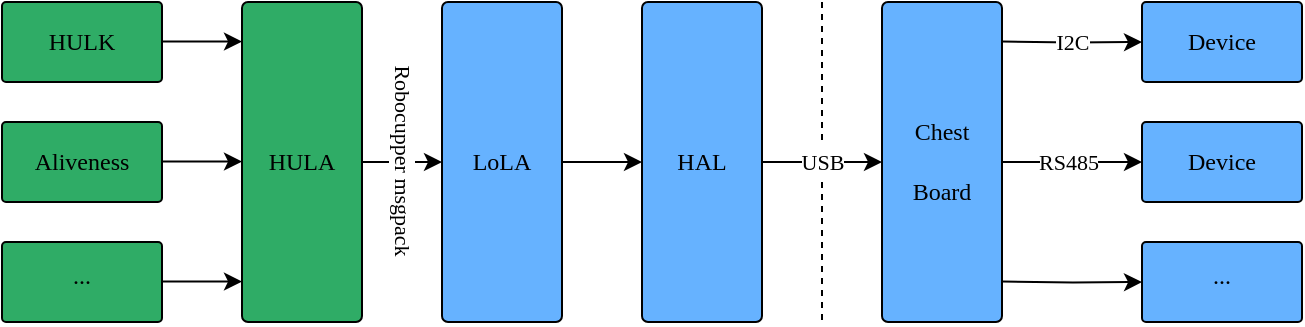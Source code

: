 <mxfile version="26.0.4">
  <diagram name="Page-1" id="kG0SZPOO1Mh3O8xweOjX">
    <mxGraphModel dx="887" dy="432" grid="1" gridSize="10" guides="1" tooltips="1" connect="1" arrows="1" fold="1" page="1" pageScale="1" pageWidth="850" pageHeight="1100" math="0" shadow="0">
      <root>
        <mxCell id="0" />
        <mxCell id="1" parent="0" />
        <mxCell id="Hvr2GWcJEUgWMbibi7ig-9" value="" style="edgeStyle=orthogonalEdgeStyle;rounded=0;orthogonalLoop=1;jettySize=auto;html=1;" edge="1" parent="1" source="Hvr2GWcJEUgWMbibi7ig-2" target="Hvr2GWcJEUgWMbibi7ig-3">
          <mxGeometry relative="1" as="geometry" />
        </mxCell>
        <mxCell id="Hvr2GWcJEUgWMbibi7ig-2" value="&lt;div style=&quot;padding-left: 0px;&quot; align=&quot;center&quot;&gt;&lt;br&gt;&lt;/div&gt;&lt;div style=&quot;padding-left: 0px;&quot; align=&quot;center&quot;&gt;&lt;br&gt;&lt;/div&gt;&lt;div style=&quot;padding-left: 0px;&quot; align=&quot;center&quot;&gt;&lt;br&gt;&lt;/div&gt;&lt;div style=&quot;padding-left: 0px;&quot; align=&quot;center&quot;&gt;&lt;br&gt;&lt;/div&gt;&lt;div style=&quot;padding-left: 0px; line-height: 250%;&quot; align=&quot;center&quot;&gt;LoLA&lt;/div&gt;" style="rounded=1;whiteSpace=wrap;html=1;align=center;verticalAlign=top;arcSize=5;fontFamily=Fira Code;fontSource=https%3A%2F%2Ffonts.googleapis.com%2Fcss%3Ffamily%3DFira%2BCode;fillColor=#66B2FF;glass=0;shadow=0;" vertex="1" parent="1">
          <mxGeometry x="310" y="160" width="60" height="160" as="geometry" />
        </mxCell>
        <mxCell id="Hvr2GWcJEUgWMbibi7ig-8" value="" style="edgeStyle=orthogonalEdgeStyle;rounded=0;orthogonalLoop=1;jettySize=auto;html=1;" edge="1" parent="1" source="Hvr2GWcJEUgWMbibi7ig-3" target="Hvr2GWcJEUgWMbibi7ig-4">
          <mxGeometry relative="1" as="geometry" />
        </mxCell>
        <mxCell id="Hvr2GWcJEUgWMbibi7ig-15" value="&lt;font data-font-src=&quot;https://fonts.googleapis.com/css?family=Fira+Code&quot; face=&quot;Fira Code&quot;&gt;USB&lt;br&gt;&lt;/font&gt;" style="edgeLabel;html=1;align=center;verticalAlign=middle;resizable=0;points=[];" vertex="1" connectable="0" parent="Hvr2GWcJEUgWMbibi7ig-8">
          <mxGeometry x="-0.311" y="2" relative="1" as="geometry">
            <mxPoint x="9" y="2" as="offset" />
          </mxGeometry>
        </mxCell>
        <mxCell id="Hvr2GWcJEUgWMbibi7ig-3" value="&lt;div style=&quot;padding-left: 0px;&quot; align=&quot;center&quot;&gt;&lt;br&gt;&lt;/div&gt;&lt;div style=&quot;padding-left: 0px;&quot; align=&quot;center&quot;&gt;&lt;br&gt;&lt;/div&gt;&lt;div style=&quot;padding-left: 0px;&quot; align=&quot;center&quot;&gt;&lt;br&gt;&lt;/div&gt;&lt;div style=&quot;padding-left: 0px;&quot; align=&quot;center&quot;&gt;&lt;br&gt;&lt;/div&gt;&lt;div style=&quot;padding-left: 0px; line-height: 250%;&quot; align=&quot;center&quot;&gt;HAL&lt;br&gt;&lt;/div&gt;" style="rounded=1;whiteSpace=wrap;html=1;align=center;verticalAlign=top;arcSize=5;fontFamily=Fira Code;fontSource=https%3A%2F%2Ffonts.googleapis.com%2Fcss%3Ffamily%3DFira%2BCode;fillColor=#66B2FF;glass=0;shadow=0;" vertex="1" parent="1">
          <mxGeometry x="410" y="160" width="60" height="160" as="geometry" />
        </mxCell>
        <mxCell id="Hvr2GWcJEUgWMbibi7ig-10" value="" style="edgeStyle=orthogonalEdgeStyle;rounded=0;orthogonalLoop=1;jettySize=auto;html=1;entryX=0;entryY=0.5;entryDx=0;entryDy=0;" edge="1" parent="1" source="Hvr2GWcJEUgWMbibi7ig-4" target="Hvr2GWcJEUgWMbibi7ig-6">
          <mxGeometry relative="1" as="geometry">
            <mxPoint x="650" y="240" as="targetPoint" />
          </mxGeometry>
        </mxCell>
        <mxCell id="Hvr2GWcJEUgWMbibi7ig-23" value="&lt;font data-font-src=&quot;https://fonts.googleapis.com/css?family=Fira+Code&quot; face=&quot;Fira Code&quot;&gt;RS485&lt;/font&gt;" style="edgeLabel;html=1;align=center;verticalAlign=middle;resizable=0;points=[];" vertex="1" connectable="0" parent="Hvr2GWcJEUgWMbibi7ig-10">
          <mxGeometry x="-0.062" relative="1" as="geometry">
            <mxPoint as="offset" />
          </mxGeometry>
        </mxCell>
        <mxCell id="Hvr2GWcJEUgWMbibi7ig-4" value="&lt;div style=&quot;padding-left: 0px;&quot; align=&quot;center&quot;&gt;&lt;br&gt;&lt;/div&gt;&lt;div style=&quot;padding-left: 0px;&quot; align=&quot;center&quot;&gt;&lt;br&gt;&lt;/div&gt;&lt;div style=&quot;padding-left: 0px;&quot; align=&quot;center&quot;&gt;&lt;br&gt;&lt;/div&gt;&lt;div style=&quot;padding-left: 0px; line-height: 250%;&quot; align=&quot;center&quot;&gt;Chest Board&lt;br&gt;&lt;/div&gt;" style="rounded=1;whiteSpace=wrap;html=1;align=center;verticalAlign=top;arcSize=5;fontFamily=Fira Code;fontSource=https%3A%2F%2Ffonts.googleapis.com%2Fcss%3Ffamily%3DFira%2BCode;fillColor=#66B2FF;glass=0;shadow=0;" vertex="1" parent="1">
          <mxGeometry x="530" y="160" width="60" height="160" as="geometry" />
        </mxCell>
        <mxCell id="Hvr2GWcJEUgWMbibi7ig-5" value="&lt;div style=&quot;line-height: 220%;&quot;&gt;Device&lt;br&gt;&lt;/div&gt;" style="rounded=1;whiteSpace=wrap;html=1;align=center;verticalAlign=top;arcSize=5;fontFamily=Fira Code;fontSource=https%3A%2F%2Ffonts.googleapis.com%2Fcss%3Ffamily%3DFira%2BCode;fillColor=#66B2FF;glass=0;shadow=0;" vertex="1" parent="1">
          <mxGeometry x="660" y="160" width="80" height="40" as="geometry" />
        </mxCell>
        <mxCell id="Hvr2GWcJEUgWMbibi7ig-6" value="&lt;div style=&quot;line-height: 220%;&quot;&gt;Device&lt;br&gt;&lt;/div&gt;" style="rounded=1;whiteSpace=wrap;html=1;align=center;verticalAlign=top;arcSize=5;fontFamily=Fira Code;fontSource=https%3A%2F%2Ffonts.googleapis.com%2Fcss%3Ffamily%3DFira%2BCode;fillColor=#66B2FF;glass=0;shadow=0;" vertex="1" parent="1">
          <mxGeometry x="660" y="220" width="80" height="40" as="geometry" />
        </mxCell>
        <mxCell id="Hvr2GWcJEUgWMbibi7ig-7" value="&lt;div style=&quot;line-height: 170%;&quot;&gt;...&lt;br&gt;&lt;/div&gt;" style="rounded=1;whiteSpace=wrap;html=1;align=center;verticalAlign=top;arcSize=5;fontFamily=Fira Code;fontSource=https%3A%2F%2Ffonts.googleapis.com%2Fcss%3Ffamily%3DFira%2BCode;fillColor=#66B2FF;glass=0;shadow=0;" vertex="1" parent="1">
          <mxGeometry x="660" y="280" width="80" height="40" as="geometry" />
        </mxCell>
        <mxCell id="Hvr2GWcJEUgWMbibi7ig-11" value="" style="edgeStyle=orthogonalEdgeStyle;rounded=0;orthogonalLoop=1;jettySize=auto;html=1;" edge="1" parent="1">
          <mxGeometry relative="1" as="geometry">
            <mxPoint x="590" y="299.75" as="sourcePoint" />
            <mxPoint x="660" y="300" as="targetPoint" />
          </mxGeometry>
        </mxCell>
        <mxCell id="Hvr2GWcJEUgWMbibi7ig-12" value="" style="edgeStyle=orthogonalEdgeStyle;rounded=0;orthogonalLoop=1;jettySize=auto;html=1;" edge="1" parent="1">
          <mxGeometry relative="1" as="geometry">
            <mxPoint x="590" y="179.75" as="sourcePoint" />
            <mxPoint x="660" y="180" as="targetPoint" />
          </mxGeometry>
        </mxCell>
        <mxCell id="Hvr2GWcJEUgWMbibi7ig-22" value="&lt;font data-font-src=&quot;https://fonts.googleapis.com/css?family=Fira+Code&quot; face=&quot;Fira Code&quot;&gt;I2C&lt;/font&gt;" style="edgeLabel;html=1;align=center;verticalAlign=middle;resizable=0;points=[];" vertex="1" connectable="0" parent="Hvr2GWcJEUgWMbibi7ig-12">
          <mxGeometry x="-0.075" relative="1" as="geometry">
            <mxPoint x="2" y="-1" as="offset" />
          </mxGeometry>
        </mxCell>
        <mxCell id="Hvr2GWcJEUgWMbibi7ig-17" value="" style="edgeStyle=none;orthogonalLoop=1;jettySize=auto;html=1;rounded=0;strokeColor=default;dashed=1;endArrow=none;endFill=0;" edge="1" parent="1">
          <mxGeometry width="80" relative="1" as="geometry">
            <mxPoint x="500" y="160" as="sourcePoint" />
            <mxPoint x="500" y="230" as="targetPoint" />
            <Array as="points" />
          </mxGeometry>
        </mxCell>
        <mxCell id="Hvr2GWcJEUgWMbibi7ig-19" value="" style="edgeStyle=none;orthogonalLoop=1;jettySize=auto;html=1;rounded=0;strokeColor=default;dashed=1;endArrow=none;endFill=0;" edge="1" parent="1">
          <mxGeometry width="80" relative="1" as="geometry">
            <mxPoint x="500" y="250" as="sourcePoint" />
            <mxPoint x="500" y="320" as="targetPoint" />
            <Array as="points" />
          </mxGeometry>
        </mxCell>
        <mxCell id="Hvr2GWcJEUgWMbibi7ig-26" value="" style="edgeStyle=orthogonalEdgeStyle;rounded=0;orthogonalLoop=1;jettySize=auto;html=1;" edge="1" parent="1" source="Hvr2GWcJEUgWMbibi7ig-25" target="Hvr2GWcJEUgWMbibi7ig-2">
          <mxGeometry relative="1" as="geometry">
            <Array as="points">
              <mxPoint x="290" y="240" />
              <mxPoint x="290" y="240" />
            </Array>
          </mxGeometry>
        </mxCell>
        <mxCell id="Hvr2GWcJEUgWMbibi7ig-34" value="&lt;font data-font-src=&quot;https://fonts.googleapis.com/css?family=Fira+Code&quot; face=&quot;Fira Code&quot;&gt;Robocupper msgpack&lt;/font&gt;" style="edgeLabel;html=1;align=center;verticalAlign=middle;resizable=0;points=[];rotation=90;" vertex="1" connectable="0" parent="Hvr2GWcJEUgWMbibi7ig-26">
          <mxGeometry x="-0.325" y="3" relative="1" as="geometry">
            <mxPoint x="7" y="2" as="offset" />
          </mxGeometry>
        </mxCell>
        <mxCell id="Hvr2GWcJEUgWMbibi7ig-25" value="&lt;div style=&quot;padding-left: 0px;&quot; align=&quot;center&quot;&gt;&lt;br&gt;&lt;/div&gt;&lt;div style=&quot;padding-left: 0px;&quot; align=&quot;center&quot;&gt;&lt;br&gt;&lt;/div&gt;&lt;div style=&quot;padding-left: 0px;&quot; align=&quot;center&quot;&gt;&lt;br&gt;&lt;/div&gt;&lt;div style=&quot;padding-left: 0px;&quot; align=&quot;center&quot;&gt;&lt;br&gt;&lt;/div&gt;&lt;div style=&quot;padding-left: 0px; line-height: 250%;&quot; align=&quot;center&quot;&gt;HULA&lt;br&gt;&lt;/div&gt;" style="rounded=1;whiteSpace=wrap;html=1;align=center;verticalAlign=top;arcSize=5;fontFamily=Fira Code;fontSource=https%3A%2F%2Ffonts.googleapis.com%2Fcss%3Ffamily%3DFira%2BCode;fillColor=#2FAC66;glass=0;shadow=0;" vertex="1" parent="1">
          <mxGeometry x="210" y="160" width="60" height="160" as="geometry" />
        </mxCell>
        <mxCell id="Hvr2GWcJEUgWMbibi7ig-27" value="&lt;div style=&quot;line-height: 220%;&quot;&gt;HULK&lt;/div&gt;" style="rounded=1;whiteSpace=wrap;html=1;align=center;verticalAlign=top;arcSize=5;fontFamily=Fira Code;fontSource=https%3A%2F%2Ffonts.googleapis.com%2Fcss%3Ffamily%3DFira%2BCode;fillColor=#2FAC66;glass=0;shadow=0;" vertex="1" parent="1">
          <mxGeometry x="90" y="160" width="80" height="40" as="geometry" />
        </mxCell>
        <mxCell id="Hvr2GWcJEUgWMbibi7ig-30" value="" style="edgeStyle=orthogonalEdgeStyle;rounded=0;orthogonalLoop=1;jettySize=auto;html=1;" edge="1" parent="1">
          <mxGeometry relative="1" as="geometry">
            <mxPoint x="170" y="179.75" as="sourcePoint" />
            <mxPoint x="210" y="179.75" as="targetPoint" />
            <Array as="points">
              <mxPoint x="190" y="179.75" />
              <mxPoint x="190" y="179.75" />
            </Array>
          </mxGeometry>
        </mxCell>
        <mxCell id="Hvr2GWcJEUgWMbibi7ig-33" value="" style="edgeStyle=orthogonalEdgeStyle;rounded=0;orthogonalLoop=1;jettySize=auto;html=1;" edge="1" parent="1">
          <mxGeometry relative="1" as="geometry">
            <mxPoint x="170" y="239.75" as="sourcePoint" />
            <mxPoint x="210" y="239.75" as="targetPoint" />
            <Array as="points">
              <mxPoint x="190" y="239.75" />
              <mxPoint x="190" y="239.75" />
            </Array>
          </mxGeometry>
        </mxCell>
        <mxCell id="Hvr2GWcJEUgWMbibi7ig-36" style="edgeStyle=orthogonalEdgeStyle;rounded=0;orthogonalLoop=1;jettySize=auto;html=1;exitX=0.5;exitY=1;exitDx=0;exitDy=0;" edge="1" parent="1" source="Hvr2GWcJEUgWMbibi7ig-27" target="Hvr2GWcJEUgWMbibi7ig-27">
          <mxGeometry relative="1" as="geometry" />
        </mxCell>
        <mxCell id="Hvr2GWcJEUgWMbibi7ig-37" value="&lt;div style=&quot;line-height: 220%;&quot;&gt;Aliveness&lt;br&gt;&lt;/div&gt;" style="rounded=1;whiteSpace=wrap;html=1;align=center;verticalAlign=top;arcSize=5;fontFamily=Fira Code;fontSource=https%3A%2F%2Ffonts.googleapis.com%2Fcss%3Ffamily%3DFira%2BCode;fillColor=#2FAC66;glass=0;shadow=0;" vertex="1" parent="1">
          <mxGeometry x="90" y="220" width="80" height="40" as="geometry" />
        </mxCell>
        <mxCell id="Hvr2GWcJEUgWMbibi7ig-38" value="&lt;div style=&quot;line-height: 180%;&quot;&gt;...&lt;br&gt;&lt;/div&gt;" style="rounded=1;whiteSpace=wrap;html=1;align=center;verticalAlign=top;arcSize=5;fontFamily=Fira Code;fontSource=https%3A%2F%2Ffonts.googleapis.com%2Fcss%3Ffamily%3DFira%2BCode;fillColor=#2FAC66;glass=0;shadow=0;" vertex="1" parent="1">
          <mxGeometry x="90" y="280" width="80" height="40" as="geometry" />
        </mxCell>
        <mxCell id="Hvr2GWcJEUgWMbibi7ig-39" value="" style="edgeStyle=orthogonalEdgeStyle;rounded=0;orthogonalLoop=1;jettySize=auto;html=1;" edge="1" parent="1">
          <mxGeometry relative="1" as="geometry">
            <mxPoint x="170" y="299.75" as="sourcePoint" />
            <mxPoint x="210" y="299.75" as="targetPoint" />
            <Array as="points">
              <mxPoint x="190" y="299.75" />
              <mxPoint x="190" y="299.75" />
            </Array>
          </mxGeometry>
        </mxCell>
      </root>
    </mxGraphModel>
  </diagram>
</mxfile>
